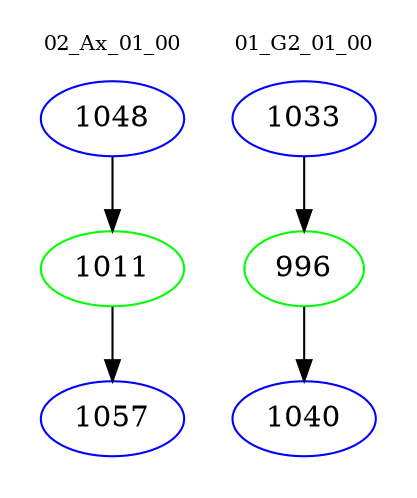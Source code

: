 digraph{
subgraph cluster_0 {
color = white
label = "02_Ax_01_00";
fontsize=10;
T0_1048 [label="1048", color="blue"]
T0_1048 -> T0_1011 [color="black"]
T0_1011 [label="1011", color="green"]
T0_1011 -> T0_1057 [color="black"]
T0_1057 [label="1057", color="blue"]
}
subgraph cluster_1 {
color = white
label = "01_G2_01_00";
fontsize=10;
T1_1033 [label="1033", color="blue"]
T1_1033 -> T1_996 [color="black"]
T1_996 [label="996", color="green"]
T1_996 -> T1_1040 [color="black"]
T1_1040 [label="1040", color="blue"]
}
}
